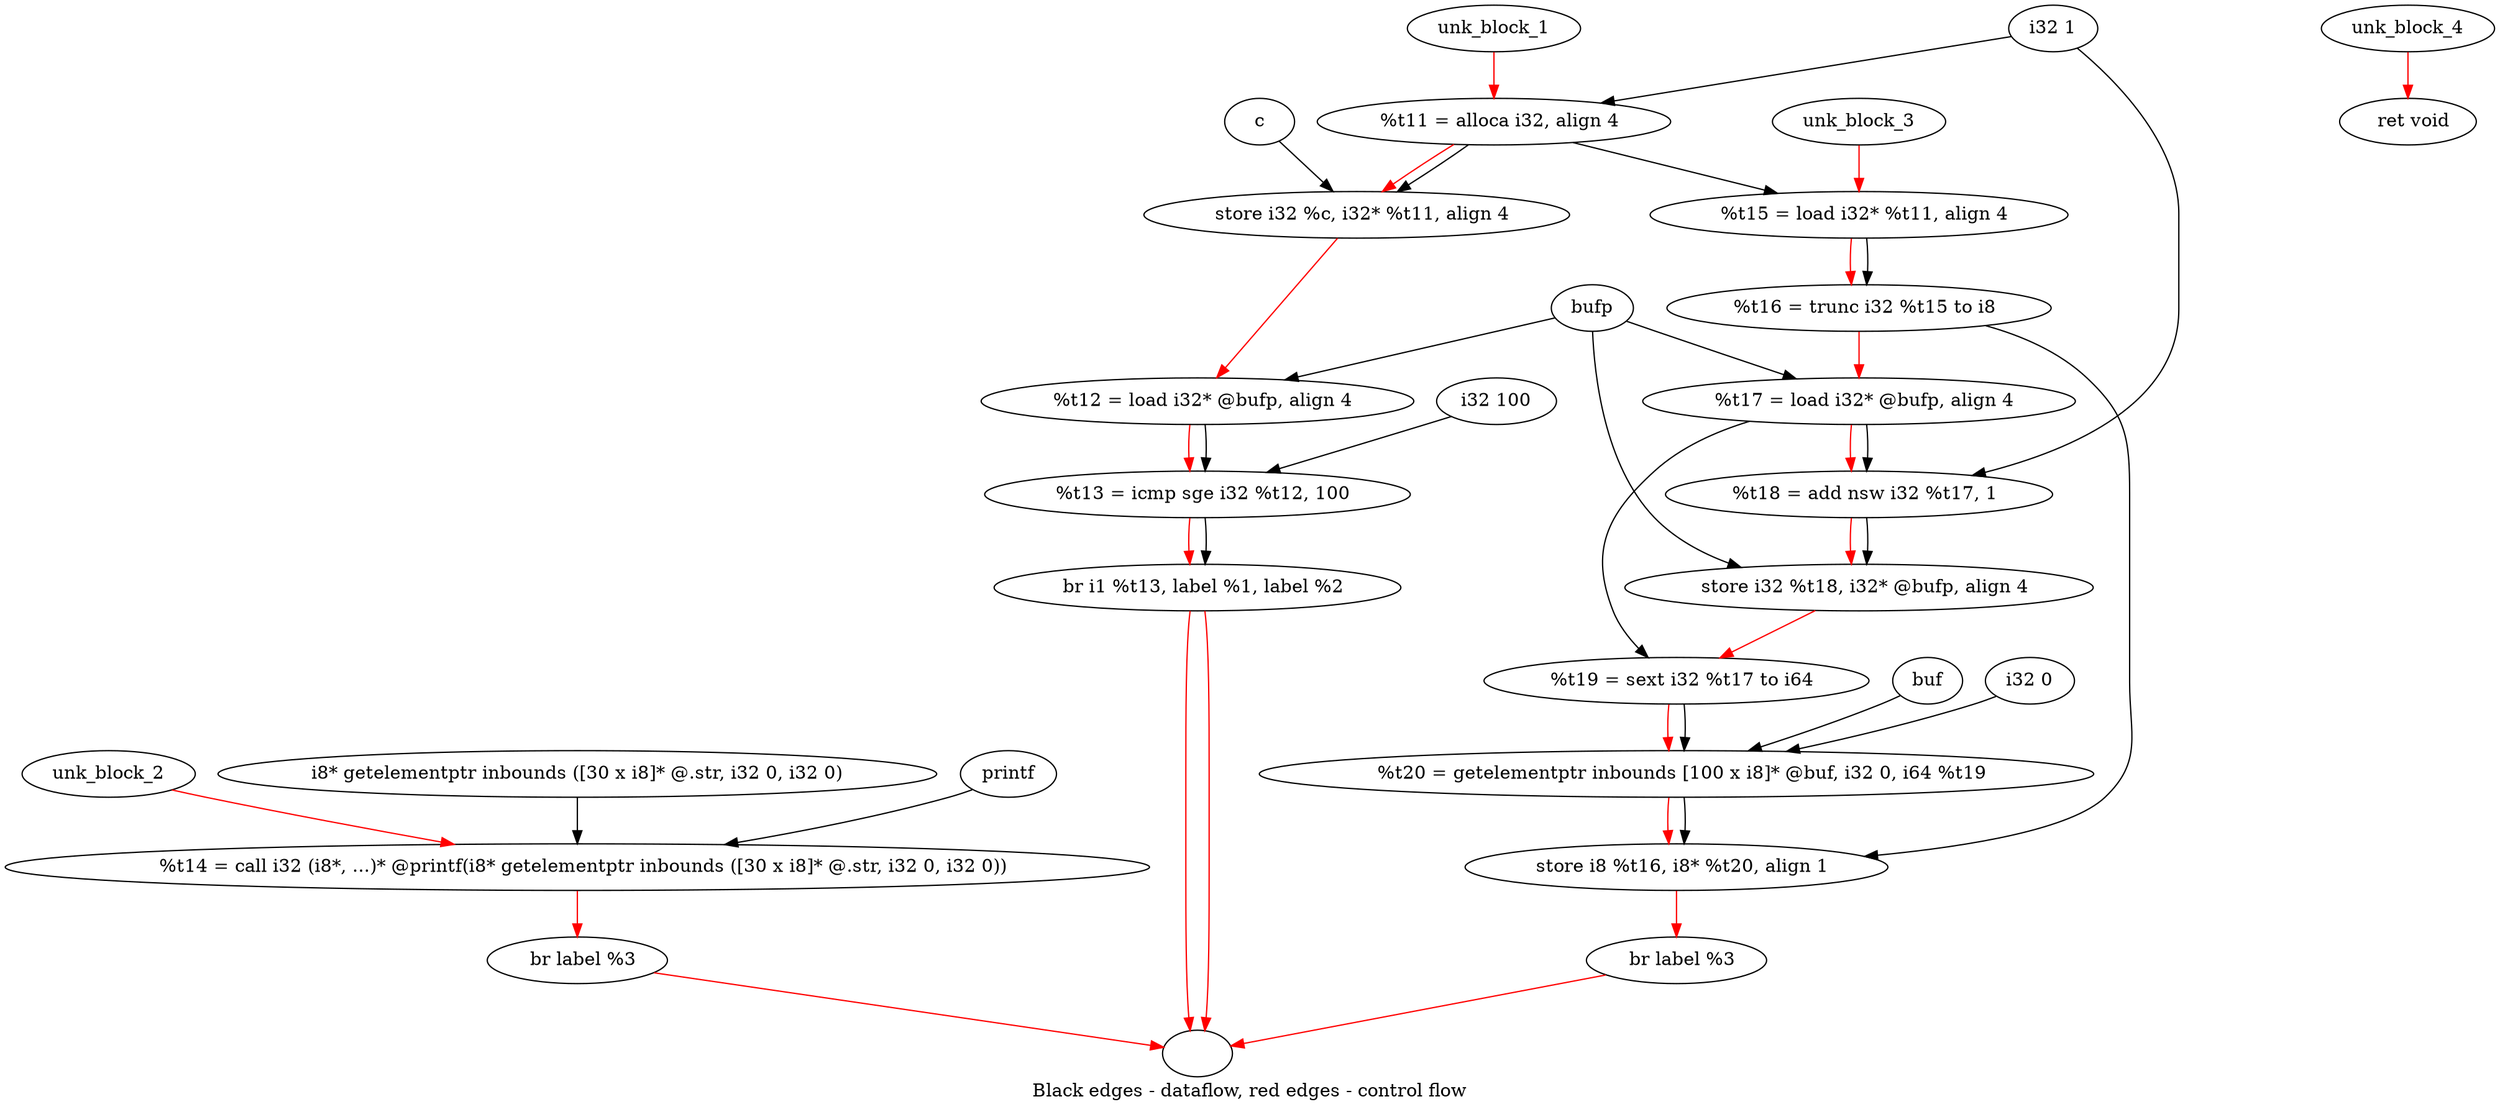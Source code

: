 digraph G {
compound=true
label="Black edges - dataflow, red edges - control flow"
"t11" [label="  %t11 = alloca i32, align 4"]
"_1" [label="  store i32 %c, i32* %t11, align 4"]
"t12" [label="  %t12 = load i32* @bufp, align 4"]
"t13" [label="  %t13 = icmp sge i32 %t12, 100"]
"_2" [label="  br i1 %t13, label %1, label %2"]
"unk_block_1" -> "t11"[color=red]
"i32 1" -> "t11"
"t11" -> "_1"[color=red weight=2]
"c" -> "_1"
"t11" -> "_1"
"_1" -> "t12"[color=red weight=2]
"bufp" -> "t12"
"t12" -> "t13"[color=red weight=2]
"t12" -> "t13"
"i32 100" -> "t13"
"t13" -> "_2"[color=red weight=2]
"t13" -> "_2"
"_2" -> ""[color=red]
"_2" -> ""[color=red]

"t14" [label="  %t14 = call i32 (i8*, ...)* @printf(i8* getelementptr inbounds ([30 x i8]* @.str, i32 0, i32 0))"]
"_3" [label="  br label %3"]
"unk_block_2" -> "t14"[color=red]
"i8* getelementptr inbounds ([30 x i8]* @.str, i32 0, i32 0)" -> "t14"
"printf" -> "t14"
"t14" -> "_3"[color=red weight=2]
"_3" -> ""[color=red]

"t15" [label="  %t15 = load i32* %t11, align 4"]
"t16" [label="  %t16 = trunc i32 %t15 to i8"]
"t17" [label="  %t17 = load i32* @bufp, align 4"]
"t18" [label="  %t18 = add nsw i32 %t17, 1"]
"_4" [label="  store i32 %t18, i32* @bufp, align 4"]
"t19" [label="  %t19 = sext i32 %t17 to i64"]
"t20" [label="  %t20 = getelementptr inbounds [100 x i8]* @buf, i32 0, i64 %t19"]
"_5" [label="  store i8 %t16, i8* %t20, align 1"]
"_6" [label="  br label %3"]
"unk_block_3" -> "t15"[color=red]
"t11" -> "t15"
"t15" -> "t16"[color=red weight=2]
"t15" -> "t16"
"t16" -> "t17"[color=red weight=2]
"bufp" -> "t17"
"t17" -> "t18"[color=red weight=2]
"t17" -> "t18"
"i32 1" -> "t18"
"t18" -> "_4"[color=red weight=2]
"t18" -> "_4"
"bufp" -> "_4"
"_4" -> "t19"[color=red weight=2]
"t17" -> "t19"
"t19" -> "t20"[color=red weight=2]
"buf" -> "t20"
"i32 0" -> "t20"
"t19" -> "t20"
"t20" -> "_5"[color=red weight=2]
"t16" -> "_5"
"t20" -> "_5"
"_5" -> "_6"[color=red weight=2]
"_6" -> ""[color=red]

"_7" [label="  ret void"]
"unk_block_4" -> "_7"[color=red]

}
